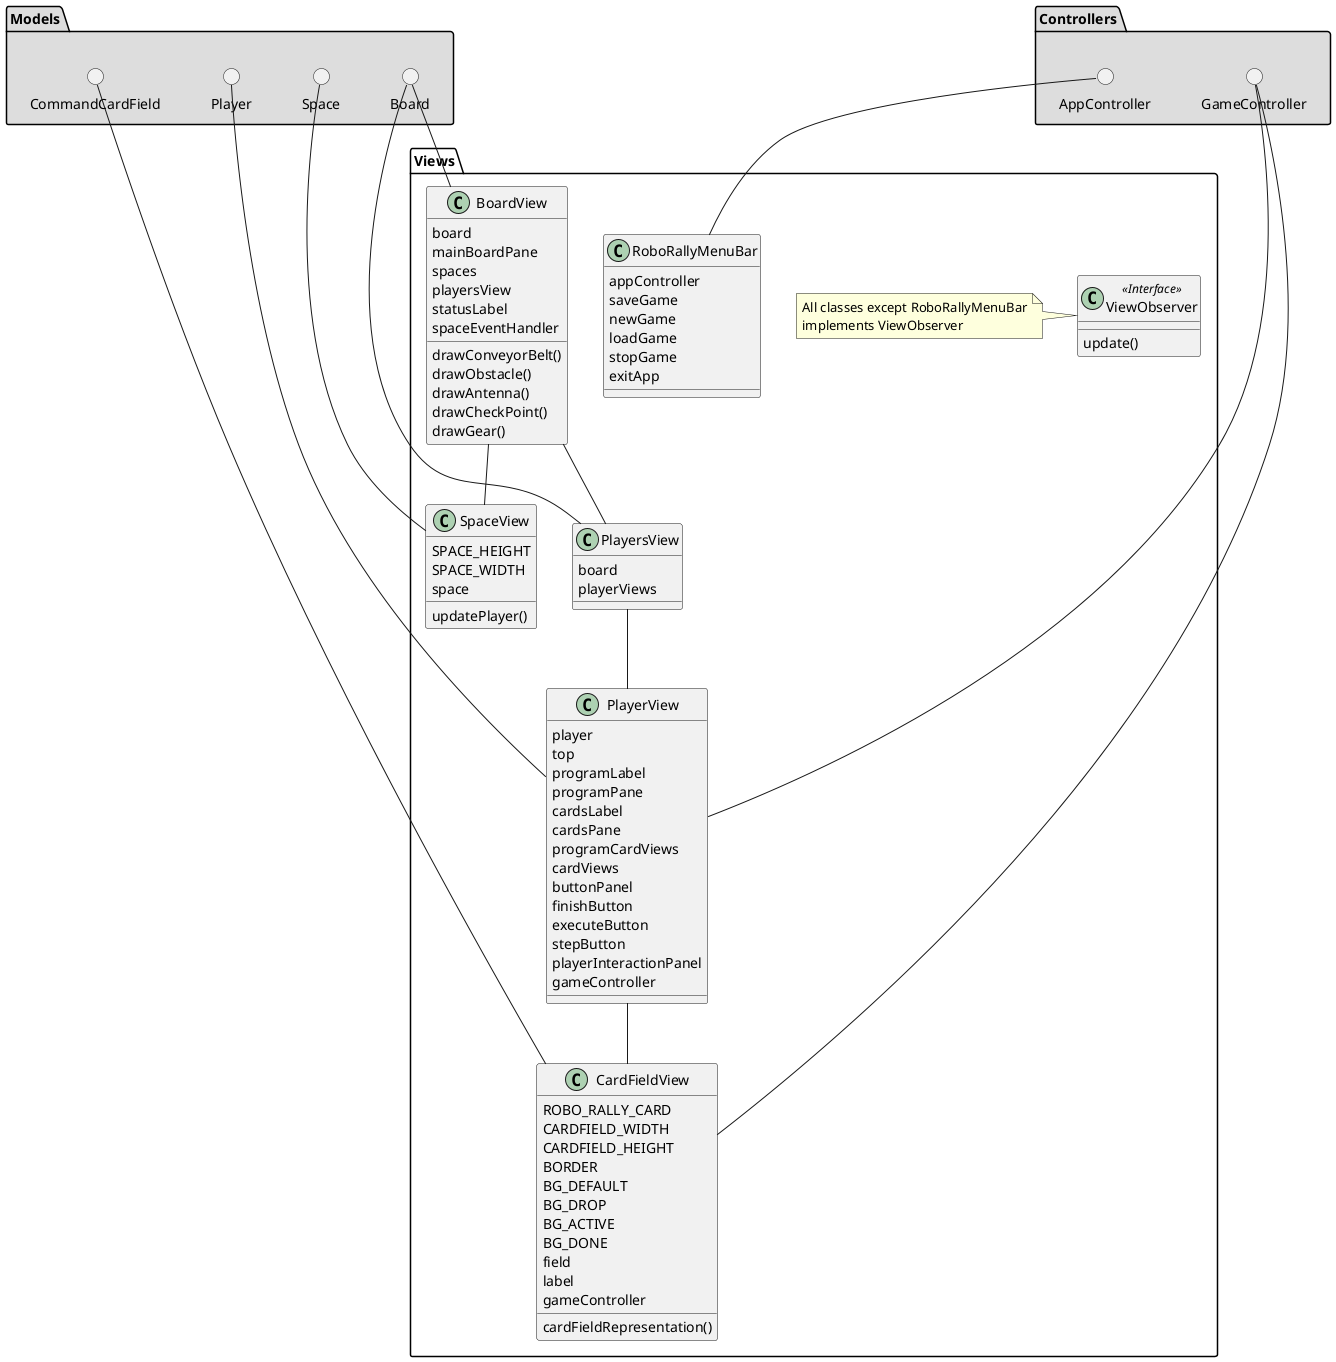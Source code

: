 @startuml
'https://plantuml.com/class-diagram

package Views {

    class BoardView{
        board
        mainBoardPane
        spaces
        playersView
        statusLabel
        spaceEventHandler

        drawConveyorBelt()
        drawObstacle()
        drawAntenna()
        drawCheckPoint()
        drawGear()

    }

    class CardFieldView {
        ROBO_RALLY_CARD
        CARDFIELD_WIDTH
        CARDFIELD_HEIGHT
        BORDER
        BG_DEFAULT
        BG_DROP
        BG_ACTIVE
        BG_DONE
        field
        label
        gameController

        cardFieldRepresentation()
    }

    class PlayersView {
        board
        playerViews
    }

    class PlayerView {
        player
        top
        programLabel
        programPane
        cardsLabel
        cardsPane
        programCardViews
        cardViews
        buttonPanel
        finishButton
        executeButton
        stepButton
        playerInteractionPanel
        gameController
    }

    class RoboRallyMenuBar {
        appController
        saveGame
        newGame
        loadGame
        stopGame
        exitApp
    }

    class SpaceView {
        SPACE_HEIGHT
        SPACE_WIDTH
        space

        updatePlayer()
    }

    class ViewObserver <<Interface>> {
       update()
    }

note left of ViewObserver
    All classes except RoboRallyMenuBar
    implements ViewObserver
end note
}

package "Models" #DDDDDD {

    () Board
    () CommandCardField
    () Player
    () Space

}

package "Controllers" #DDDDDD {

    () GameController
    () AppController

}

'Views
BoardView -- PlayersView
BoardView -- SpaceView
PlayersView -- PlayerView
PlayerView -- CardFieldView

'Models
Board -- BoardView
Board -- PlayersView
CommandCardField -- CardFieldView
Player -- PlayerView
Space -- SpaceView

'Controllers
GameController -- CardFieldView
GameController -- PlayerView
AppController -- RoboRallyMenuBar



@enduml